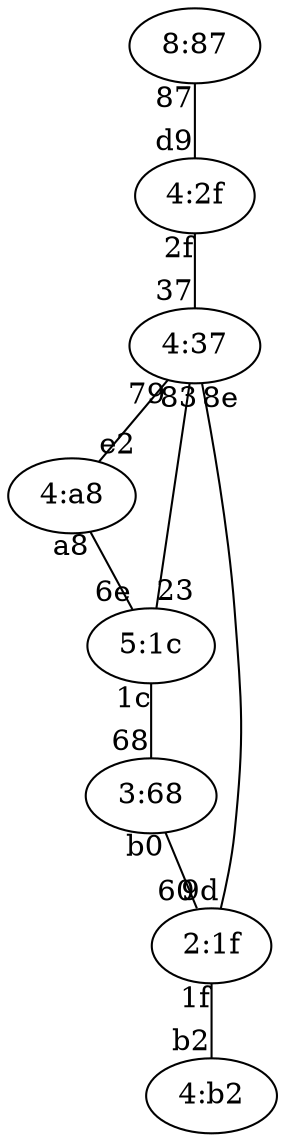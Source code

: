 graph{
	"8:87" -- "4:2f" [headlabel="d9", taillabel="87"]
	"4:2f" -- "4:37" [headlabel="37", taillabel="2f"]
	"4:37" -- "4:a8" [headlabel="e2", taillabel="79"]
	"4:a8" -- "5:1c" [headlabel="6e", taillabel="a8"]
	"5:1c" -- "3:68" [headlabel="68", taillabel="1c"]
	"3:68" -- "2:1f" [headlabel="60", taillabel="b0"]
	"2:1f" -- "4:b2" [headlabel="b2", taillabel="1f"]
	"4:37" -- "2:1f" [headlabel="9d", taillabel="8e"]
	"5:1c" -- "4:37" [headlabel="83", taillabel="23"]
}